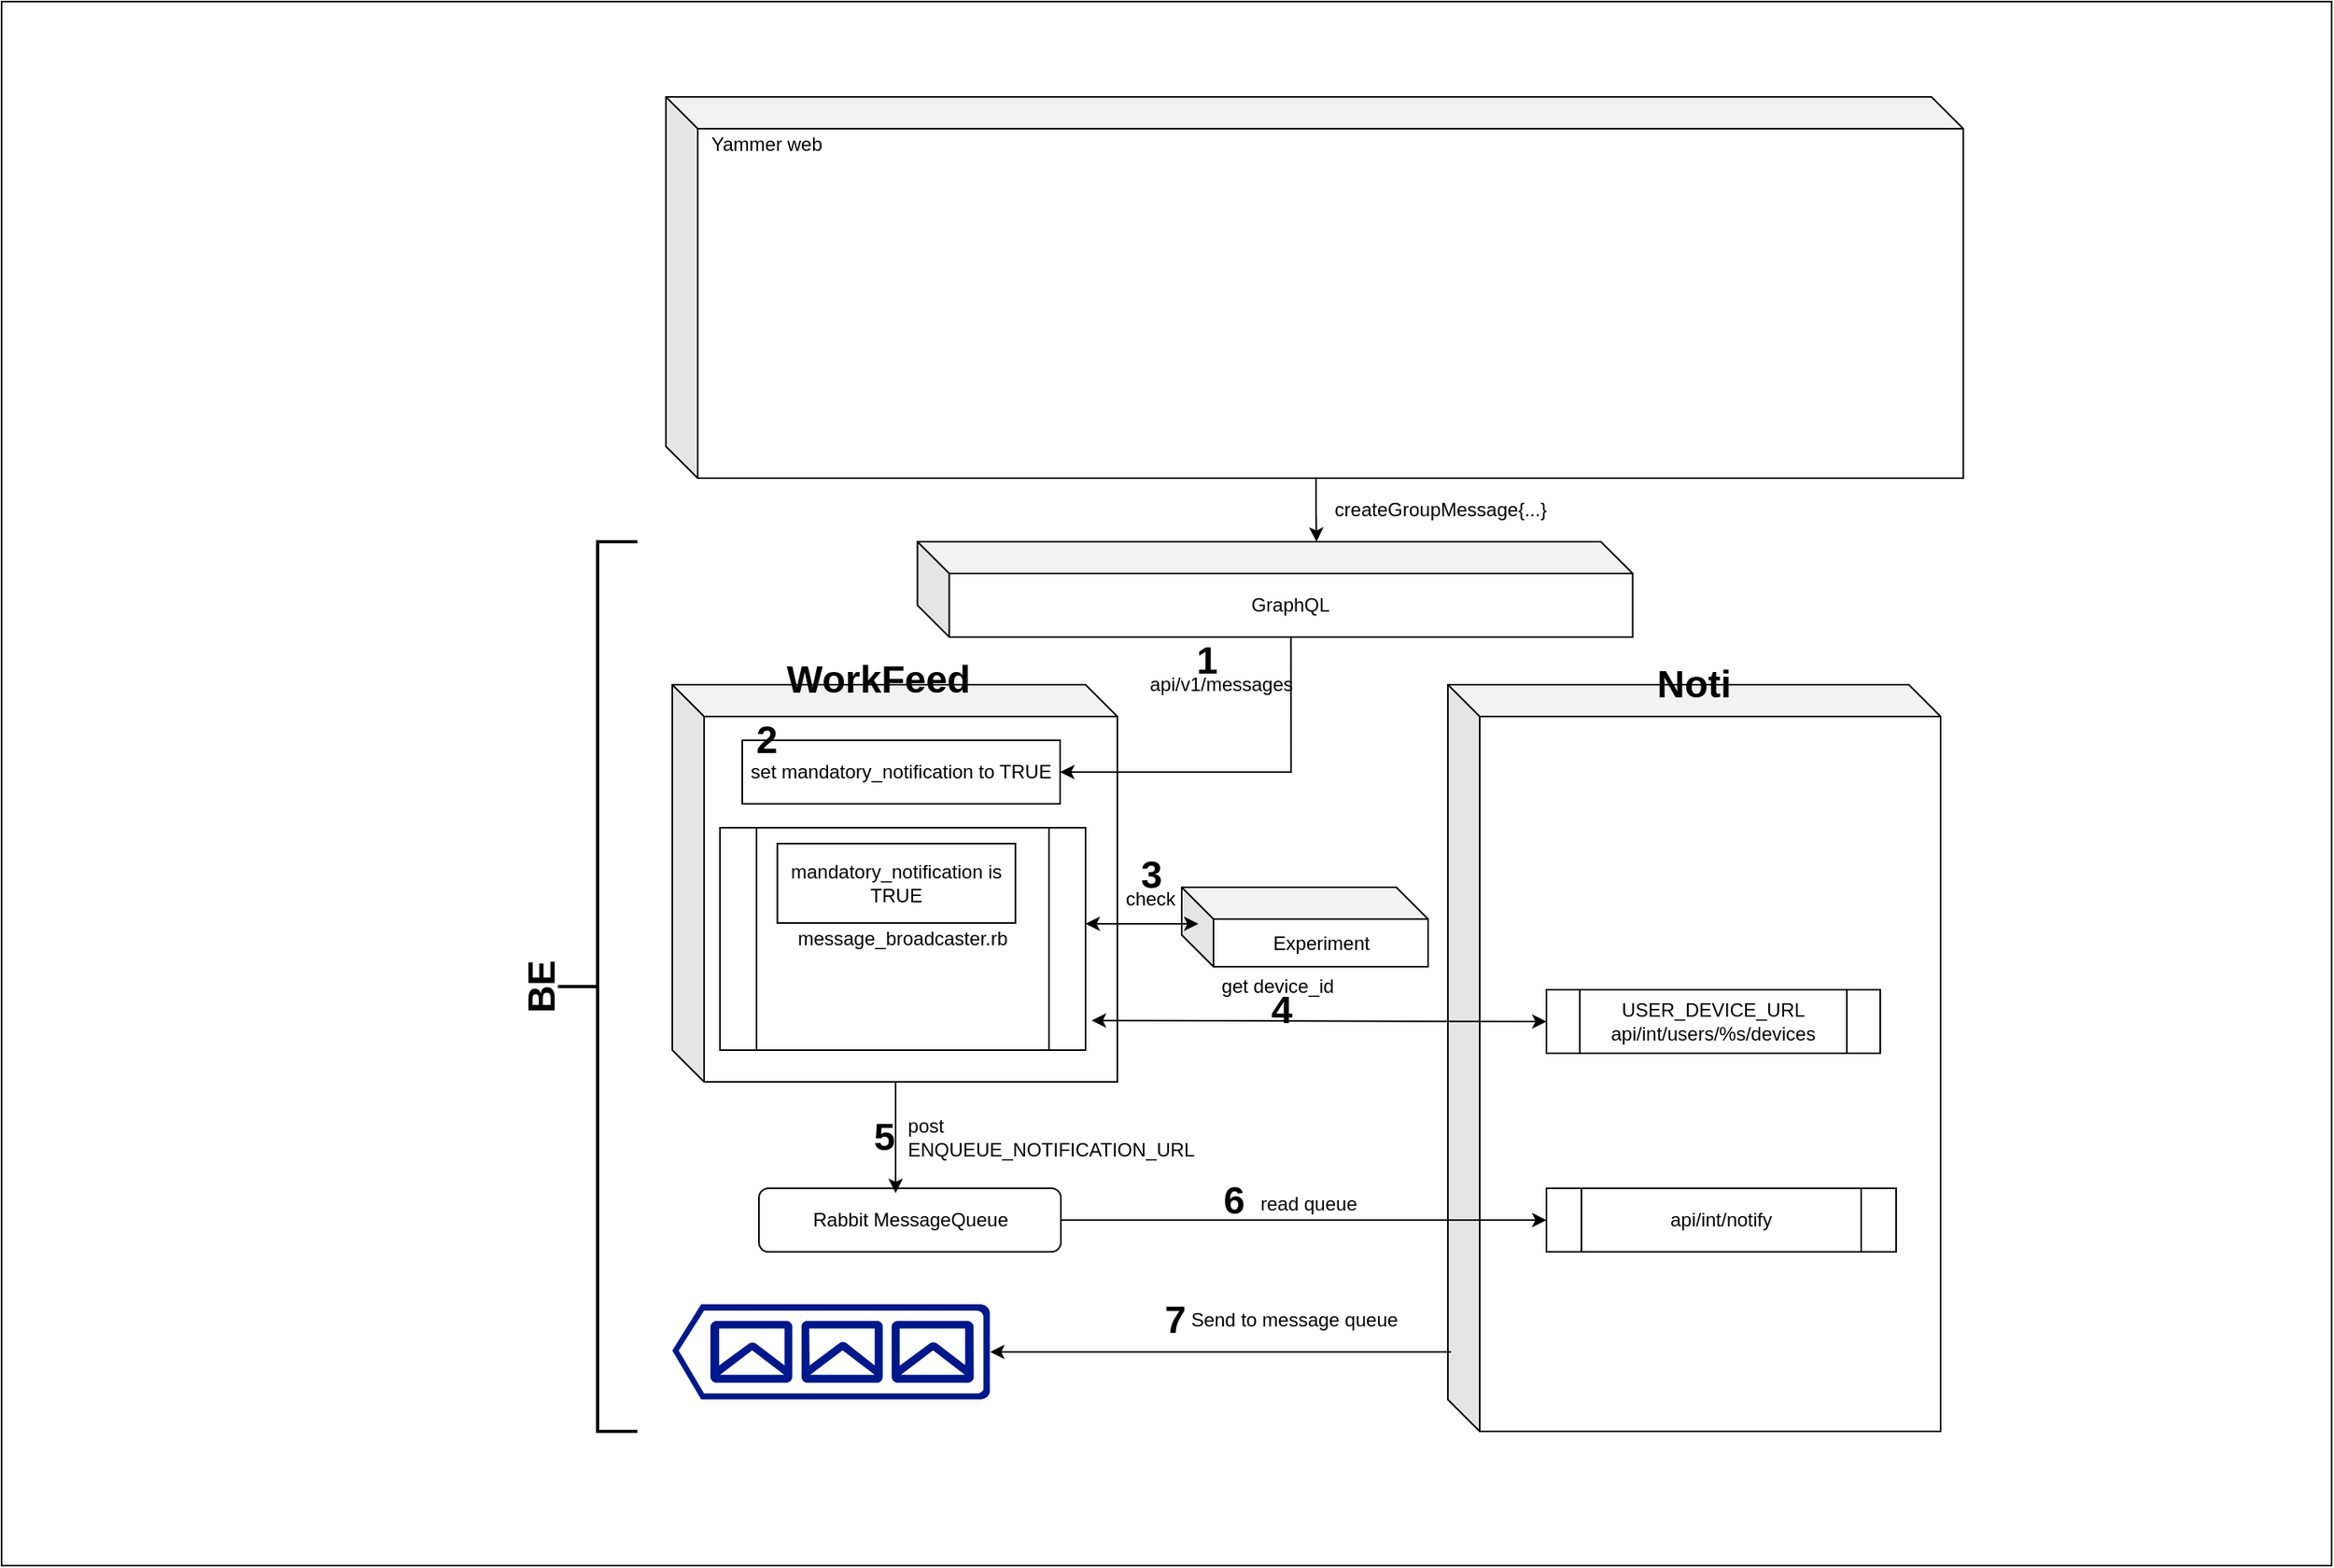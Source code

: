 <mxfile version="13.8.1" type="github"><diagram id="DsH7vl033mQIY3K4GyW0" name="Page-1"><mxGraphModel dx="4066" dy="2231" grid="1" gridSize="10" guides="1" tooltips="1" connect="1" arrows="1" fold="1" page="1" pageScale="1" pageWidth="2000" pageHeight="1100" math="0" shadow="0"><root><mxCell id="0"/><mxCell id="1" parent="0"/><mxCell id="dhacMq1hW7Fca8CoOIVd-1" value="" style="rounded=0;whiteSpace=wrap;html=1;" parent="1" vertex="1"><mxGeometry x="-840" y="-580" width="1466" height="984.5" as="geometry"/></mxCell><mxCell id="VUVvk97_Cy0lgHLT0rKq-1" value="" style="shape=cube;whiteSpace=wrap;html=1;boundedLbl=1;backgroundOutline=1;darkOpacity=0.05;darkOpacity2=0.1;" parent="1" vertex="1"><mxGeometry x="-418" y="-150" width="280" height="250" as="geometry"/></mxCell><mxCell id="VUVvk97_Cy0lgHLT0rKq-4" value="&lt;span style=&quot;white-space: normal&quot;&gt;message_broadcaster.rb&lt;/span&gt;" style="shape=process;whiteSpace=wrap;html=1;backgroundOutline=1;" parent="1" vertex="1"><mxGeometry x="-388" y="-60" width="230" height="140" as="geometry"/></mxCell><mxCell id="VUVvk97_Cy0lgHLT0rKq-10" value="" style="shape=cube;whiteSpace=wrap;html=1;boundedLbl=1;backgroundOutline=1;darkOpacity=0.05;darkOpacity2=0.1;" parent="1" vertex="1"><mxGeometry x="70" y="-150" width="310" height="470" as="geometry"/></mxCell><mxCell id="VUVvk97_Cy0lgHLT0rKq-5" value="USER_DEVICE_URL api/int/users/%s/devices" style="shape=process;whiteSpace=wrap;html=1;backgroundOutline=1;" parent="1" vertex="1"><mxGeometry x="132" y="42" width="210" height="40" as="geometry"/></mxCell><mxCell id="VUVvk97_Cy0lgHLT0rKq-7" value="" style="endArrow=classic;startArrow=classic;html=1;entryX=1.017;entryY=0.867;entryDx=0;entryDy=0;exitX=0;exitY=0.5;exitDx=0;exitDy=0;entryPerimeter=0;" parent="1" source="VUVvk97_Cy0lgHLT0rKq-5" target="VUVvk97_Cy0lgHLT0rKq-4" edge="1"><mxGeometry width="50" height="50" relative="1" as="geometry"><mxPoint x="-28" y="230" as="sourcePoint"/><mxPoint x="22" y="180" as="targetPoint"/><Array as="points"/></mxGeometry></mxCell><mxCell id="VUVvk97_Cy0lgHLT0rKq-12" value="get device_id" style="text;html=1;strokeColor=none;fillColor=none;align=center;verticalAlign=middle;whiteSpace=wrap;rounded=0;" parent="1" vertex="1"><mxGeometry x="-87" y="30" width="100" height="20" as="geometry"/></mxCell><mxCell id="VUVvk97_Cy0lgHLT0rKq-16" value="&lt;h1&gt;&lt;b&gt;WorkFeed&lt;/b&gt;&lt;/h1&gt;" style="text;html=1;" parent="1" vertex="1"><mxGeometry x="-348" y="-190" width="220" height="50" as="geometry"/></mxCell><mxCell id="VUVvk97_Cy0lgHLT0rKq-19" value="&lt;h1&gt;&lt;b&gt;Noti&lt;/b&gt;&lt;/h1&gt;" style="text;html=1;strokeColor=none;fillColor=none;align=center;verticalAlign=middle;whiteSpace=wrap;rounded=0;" parent="1" vertex="1"><mxGeometry x="165" y="-170" width="120" height="40" as="geometry"/></mxCell><mxCell id="VUVvk97_Cy0lgHLT0rKq-21" value="Experiment" style="shape=cube;whiteSpace=wrap;html=1;boundedLbl=1;backgroundOutline=1;darkOpacity=0.05;darkOpacity2=0.1;" parent="1" vertex="1"><mxGeometry x="-97.5" y="-22.5" width="155" height="50" as="geometry"/></mxCell><mxCell id="VUVvk97_Cy0lgHLT0rKq-23" value="" style="endArrow=classic;startArrow=classic;html=1;" parent="1" edge="1"><mxGeometry width="50" height="50" relative="1" as="geometry"><mxPoint x="-158" y="0.5" as="sourcePoint"/><mxPoint x="-87" y="0.5" as="targetPoint"/></mxGeometry></mxCell><mxCell id="VUVvk97_Cy0lgHLT0rKq-24" value="check" style="text;html=1;strokeColor=none;fillColor=none;align=center;verticalAlign=middle;whiteSpace=wrap;rounded=0;" parent="1" vertex="1"><mxGeometry x="-137" y="-25.5" width="40" height="20" as="geometry"/></mxCell><mxCell id="VUVvk97_Cy0lgHLT0rKq-25" value="mandatory_notification&amp;nbsp;is TRUE" style="rounded=0;whiteSpace=wrap;html=1;" parent="1" vertex="1"><mxGeometry x="-351.87" y="-50" width="149.75" height="50" as="geometry"/></mxCell><mxCell id="VUVvk97_Cy0lgHLT0rKq-31" value="" style="aspect=fixed;pointerEvents=1;shadow=0;dashed=0;html=1;strokeColor=none;labelPosition=center;verticalLabelPosition=bottom;verticalAlign=top;align=center;fillColor=#00188D;shape=mxgraph.azure.queue_generic;direction=west;" parent="1" vertex="1"><mxGeometry x="-418" y="240" width="200" height="60" as="geometry"/></mxCell><mxCell id="VUVvk97_Cy0lgHLT0rKq-32" value="Rabbit MessageQueue" style="rounded=1;whiteSpace=wrap;html=1;" parent="1" vertex="1"><mxGeometry x="-363.5" y="167" width="190" height="40" as="geometry"/></mxCell><mxCell id="VUVvk97_Cy0lgHLT0rKq-42" value="&lt;span style=&quot;text-align: left&quot;&gt;api/int/notify&lt;/span&gt;" style="shape=process;whiteSpace=wrap;html=1;backgroundOutline=1;" parent="1" vertex="1"><mxGeometry x="132" y="167" width="220" height="40" as="geometry"/></mxCell><mxCell id="VUVvk97_Cy0lgHLT0rKq-44" value="" style="endArrow=classic;html=1;exitX=1;exitY=0.5;exitDx=0;exitDy=0;entryX=0;entryY=0.5;entryDx=0;entryDy=0;" parent="1" source="VUVvk97_Cy0lgHLT0rKq-32" target="VUVvk97_Cy0lgHLT0rKq-42" edge="1"><mxGeometry width="50" height="50" relative="1" as="geometry"><mxPoint x="-28" y="137" as="sourcePoint"/><mxPoint x="52" y="187" as="targetPoint"/></mxGeometry></mxCell><mxCell id="VUVvk97_Cy0lgHLT0rKq-47" value="" style="endArrow=classic;html=1;entryX=0;entryY=0.5;entryDx=0;entryDy=0;entryPerimeter=0;" parent="1" target="VUVvk97_Cy0lgHLT0rKq-31" edge="1"><mxGeometry width="50" height="50" relative="1" as="geometry"><mxPoint x="72" y="270" as="sourcePoint"/><mxPoint x="122" y="220" as="targetPoint"/></mxGeometry></mxCell><mxCell id="VUVvk97_Cy0lgHLT0rKq-48" value="Send to message queue" style="text;html=1;align=center;verticalAlign=middle;resizable=0;points=[];autosize=1;" parent="1" vertex="1"><mxGeometry x="-102" y="240" width="150" height="20" as="geometry"/></mxCell><mxCell id="VUVvk97_Cy0lgHLT0rKq-49" value="&lt;div style=&quot;text-align: left&quot;&gt;&lt;span&gt;post&amp;nbsp;&lt;/span&gt;&lt;/div&gt;&lt;span&gt;&lt;div style=&quot;text-align: left&quot;&gt;&lt;span&gt;ENQUEUE_NOTIFICATION_URL&lt;/span&gt;&lt;/div&gt;&lt;/span&gt;" style="text;html=1;align=center;verticalAlign=middle;resizable=0;points=[];autosize=1;" parent="1" vertex="1"><mxGeometry x="-280" y="120" width="200" height="30" as="geometry"/></mxCell><mxCell id="VUVvk97_Cy0lgHLT0rKq-50" value="&lt;h1&gt;1&lt;/h1&gt;" style="text;html=1;align=center;verticalAlign=middle;resizable=0;points=[];autosize=1;" parent="1" vertex="1"><mxGeometry x="-97" y="-190" width="30" height="50" as="geometry"/></mxCell><mxCell id="VUVvk97_Cy0lgHLT0rKq-56" value="&lt;h1&gt;3&lt;/h1&gt;" style="text;html=1;align=center;verticalAlign=middle;resizable=0;points=[];autosize=1;" parent="1" vertex="1"><mxGeometry x="-132" y="-55.5" width="30" height="50" as="geometry"/></mxCell><mxCell id="VUVvk97_Cy0lgHLT0rKq-58" value="&lt;h1&gt;4&lt;/h1&gt;" style="text;html=1;align=center;verticalAlign=middle;resizable=0;points=[];autosize=1;" parent="1" vertex="1"><mxGeometry x="-50" y="30" width="30" height="50" as="geometry"/></mxCell><mxCell id="VUVvk97_Cy0lgHLT0rKq-59" value="&lt;h1&gt;5&lt;/h1&gt;" style="text;html=1;align=center;verticalAlign=middle;resizable=0;points=[];autosize=1;" parent="1" vertex="1"><mxGeometry x="-300" y="110" width="30" height="50" as="geometry"/></mxCell><mxCell id="VUVvk97_Cy0lgHLT0rKq-62" value="read queue" style="text;html=1;align=center;verticalAlign=middle;resizable=0;points=[];autosize=1;" parent="1" vertex="1"><mxGeometry x="-58" y="167" width="80" height="20" as="geometry"/></mxCell><mxCell id="VUVvk97_Cy0lgHLT0rKq-63" value="&lt;h1&gt;6&lt;/h1&gt;" style="text;html=1;align=center;verticalAlign=middle;resizable=0;points=[];autosize=1;" parent="1" vertex="1"><mxGeometry x="-80" y="150" width="30" height="50" as="geometry"/></mxCell><mxCell id="MLjjg7UomqqMNO4sK_RP-5" value="&lt;h1&gt;BE&lt;/h1&gt;" style="text;html=1;strokeColor=none;fillColor=none;align=center;verticalAlign=middle;whiteSpace=wrap;rounded=0;rotation=270;" parent="1" vertex="1"><mxGeometry x="-520" y="30" width="40" height="20" as="geometry"/></mxCell><mxCell id="MLjjg7UomqqMNO4sK_RP-6" value="" style="strokeWidth=2;html=1;shape=mxgraph.flowchart.annotation_2;align=left;labelPosition=right;pointerEvents=1;" parent="1" vertex="1"><mxGeometry x="-490" y="-240" width="50" height="560" as="geometry"/></mxCell><mxCell id="MLjjg7UomqqMNO4sK_RP-14" style="edgeStyle=orthogonalEdgeStyle;rounded=0;orthogonalLoop=1;jettySize=auto;html=1;exitX=0;exitY=0;exitDx=409;exitDy=70;exitPerimeter=0;entryX=0.558;entryY=0;entryDx=0;entryDy=0;entryPerimeter=0;" parent="1" source="MLjjg7UomqqMNO4sK_RP-10" target="MLjjg7UomqqMNO4sK_RP-12" edge="1"><mxGeometry relative="1" as="geometry"/></mxCell><mxCell id="MLjjg7UomqqMNO4sK_RP-10" value="" style="shape=cube;whiteSpace=wrap;html=1;boundedLbl=1;backgroundOutline=1;darkOpacity=0.05;darkOpacity2=0.1;" parent="1" vertex="1"><mxGeometry x="-422" y="-520" width="816.25" height="240" as="geometry"/></mxCell><mxCell id="MLjjg7UomqqMNO4sK_RP-20" style="edgeStyle=orthogonalEdgeStyle;rounded=0;orthogonalLoop=1;jettySize=auto;html=1;exitX=0;exitY=0;exitDx=235;exitDy=60;exitPerimeter=0;entryX=1;entryY=0.5;entryDx=0;entryDy=0;" parent="1" source="MLjjg7UomqqMNO4sK_RP-12" target="MLjjg7UomqqMNO4sK_RP-18" edge="1"><mxGeometry relative="1" as="geometry"/></mxCell><mxCell id="MLjjg7UomqqMNO4sK_RP-12" value="GraphQL" style="shape=cube;whiteSpace=wrap;html=1;boundedLbl=1;backgroundOutline=1;darkOpacity=0.05;darkOpacity2=0.1;" parent="1" vertex="1"><mxGeometry x="-263.75" y="-240" width="450" height="60" as="geometry"/></mxCell><mxCell id="MLjjg7UomqqMNO4sK_RP-17" value="createGroupMessage{...}" style="text;html=1;align=center;verticalAlign=middle;resizable=0;points=[];autosize=1;" parent="1" vertex="1"><mxGeometry x="-10" y="-270" width="150" height="20" as="geometry"/></mxCell><mxCell id="MLjjg7UomqqMNO4sK_RP-18" value="&lt;span&gt;set mandatory_notification to TRUE&lt;/span&gt;" style="whiteSpace=wrap;html=1;" parent="1" vertex="1"><mxGeometry x="-374" y="-115" width="200" height="40" as="geometry"/></mxCell><mxCell id="MLjjg7UomqqMNO4sK_RP-21" value="api/v1/messages" style="text;html=1;align=center;verticalAlign=middle;resizable=0;points=[];autosize=1;" parent="1" vertex="1"><mxGeometry x="-128" y="-160" width="110" height="20" as="geometry"/></mxCell><mxCell id="MLjjg7UomqqMNO4sK_RP-26" value="" style="endArrow=classic;html=1;" parent="1" edge="1"><mxGeometry width="50" height="50" relative="1" as="geometry"><mxPoint x="-277.49" y="100" as="sourcePoint"/><mxPoint x="-277.49" y="170" as="targetPoint"/></mxGeometry></mxCell><mxCell id="VUVvk97_Cy0lgHLT0rKq-55" value="&lt;h1&gt;2&lt;/h1&gt;" style="text;html=1;align=center;verticalAlign=middle;resizable=0;points=[];autosize=1;" parent="1" vertex="1"><mxGeometry x="-374" y="-140" width="30" height="50" as="geometry"/></mxCell><mxCell id="MLjjg7UomqqMNO4sK_RP-30" value="&lt;h1&gt;7&lt;/h1&gt;" style="text;html=1;align=center;verticalAlign=middle;resizable=0;points=[];autosize=1;" parent="1" vertex="1"><mxGeometry x="-117" y="225" width="30" height="50" as="geometry"/></mxCell><mxCell id="lWK5ztt6I1bv9kKzjMtD-1" value="Yammer web&lt;br&gt;" style="text;html=1;align=center;verticalAlign=middle;resizable=0;points=[];autosize=1;" vertex="1" parent="1"><mxGeometry x="-404" y="-500" width="90" height="20" as="geometry"/></mxCell></root></mxGraphModel></diagram></mxfile>
